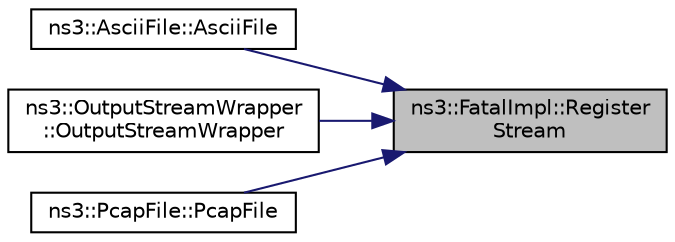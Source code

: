 digraph "ns3::FatalImpl::RegisterStream"
{
 // LATEX_PDF_SIZE
  edge [fontname="Helvetica",fontsize="10",labelfontname="Helvetica",labelfontsize="10"];
  node [fontname="Helvetica",fontsize="10",shape=record];
  rankdir="RL";
  Node1 [label="ns3::FatalImpl::Register\lStream",height=0.2,width=0.4,color="black", fillcolor="grey75", style="filled", fontcolor="black",tooltip="Register a stream to be flushed on abnormal exit."];
  Node1 -> Node2 [dir="back",color="midnightblue",fontsize="10",style="solid",fontname="Helvetica"];
  Node2 [label="ns3::AsciiFile::AsciiFile",height=0.2,width=0.4,color="black", fillcolor="white", style="filled",URL="$classns3_1_1_ascii_file.html#a35b08cdb02eeddb719f6ab959f8bd117",tooltip=" "];
  Node1 -> Node3 [dir="back",color="midnightblue",fontsize="10",style="solid",fontname="Helvetica"];
  Node3 [label="ns3::OutputStreamWrapper\l::OutputStreamWrapper",height=0.2,width=0.4,color="black", fillcolor="white", style="filled",URL="$classns3_1_1_output_stream_wrapper.html#a5cfd62599f52939b4cda27c8078bb142",tooltip="Constructor."];
  Node1 -> Node4 [dir="back",color="midnightblue",fontsize="10",style="solid",fontname="Helvetica"];
  Node4 [label="ns3::PcapFile::PcapFile",height=0.2,width=0.4,color="black", fillcolor="white", style="filled",URL="$classns3_1_1_pcap_file.html#a6bfa1cf38e6845f9d2e77e3c034ed90d",tooltip=" "];
}
